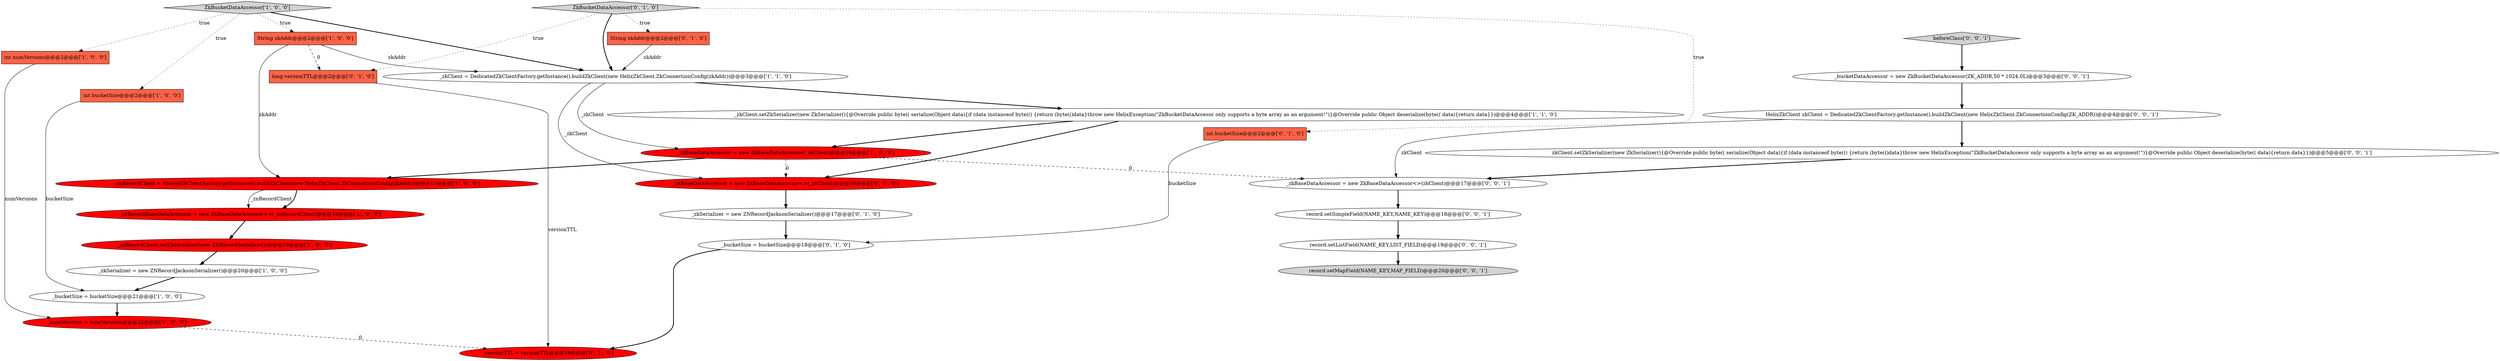 digraph {
19 [style = filled, label = "long versionTTL@@@2@@@['0', '1', '0']", fillcolor = tomato, shape = box image = "AAA1AAABBB2BBB"];
5 [style = filled, label = "int bucketSize@@@2@@@['1', '0', '0']", fillcolor = tomato, shape = box image = "AAA0AAABBB1BBB"];
1 [style = filled, label = "_znRecordClient.setZkSerializer(new ZNRecordSerializer())@@@19@@@['1', '0', '0']", fillcolor = red, shape = ellipse image = "AAA1AAABBB1BBB"];
8 [style = filled, label = "_zkSerializer = new ZNRecordJacksonSerializer()@@@20@@@['1', '0', '0']", fillcolor = white, shape = ellipse image = "AAA0AAABBB1BBB"];
22 [style = filled, label = "HelixZkClient zkClient = DedicatedZkClientFactory.getInstance().buildZkClient(new HelixZkClient.ZkConnectionConfig(ZK_ADDR))@@@4@@@['0', '0', '1']", fillcolor = white, shape = ellipse image = "AAA0AAABBB3BBB"];
4 [style = filled, label = "_zkClient.setZkSerializer(new ZkSerializer(){@Override public byte(( serialize(Object data){if (data instanceof byte(() {return (byte(()data}throw new HelixException(\"ZkBucketDataAccesor only supports a byte array as an argument!\")}@Override public Object deserialize(byte(( data){return data}})@@@4@@@['1', '1', '0']", fillcolor = white, shape = ellipse image = "AAA0AAABBB1BBB"];
16 [style = filled, label = "String zkAddr@@@2@@@['0', '1', '0']", fillcolor = tomato, shape = box image = "AAA0AAABBB2BBB"];
23 [style = filled, label = "beforeClass['0', '0', '1']", fillcolor = lightgray, shape = diamond image = "AAA0AAABBB3BBB"];
3 [style = filled, label = "_znRecordBaseDataAccessor = new ZkBaseDataAccessor<>(_znRecordClient)@@@18@@@['1', '0', '0']", fillcolor = red, shape = ellipse image = "AAA1AAABBB1BBB"];
27 [style = filled, label = "_bucketDataAccessor = new ZkBucketDataAccessor(ZK_ADDR,50 * 1024,0L)@@@3@@@['0', '0', '1']", fillcolor = white, shape = ellipse image = "AAA0AAABBB3BBB"];
0 [style = filled, label = "_zkBaseDataAccessor = new ZkBaseDataAccessor(_zkClient)@@@16@@@['1', '0', '0']", fillcolor = red, shape = ellipse image = "AAA1AAABBB1BBB"];
12 [style = filled, label = "ZkBucketDataAccessor['1', '0', '0']", fillcolor = lightgray, shape = diamond image = "AAA0AAABBB1BBB"];
6 [style = filled, label = "int numVersions@@@2@@@['1', '0', '0']", fillcolor = tomato, shape = box image = "AAA0AAABBB1BBB"];
10 [style = filled, label = "String zkAddr@@@2@@@['1', '0', '0']", fillcolor = tomato, shape = box image = "AAA1AAABBB1BBB"];
11 [style = filled, label = "_numVersions = numVersions@@@22@@@['1', '0', '0']", fillcolor = red, shape = ellipse image = "AAA1AAABBB1BBB"];
17 [style = filled, label = "_bucketSize = bucketSize@@@18@@@['0', '1', '0']", fillcolor = white, shape = ellipse image = "AAA0AAABBB2BBB"];
21 [style = filled, label = "record.setListField(NAME_KEY,LIST_FIELD)@@@19@@@['0', '0', '1']", fillcolor = white, shape = ellipse image = "AAA0AAABBB3BBB"];
28 [style = filled, label = "record.setMapField(NAME_KEY,MAP_FIELD)@@@20@@@['0', '0', '1']", fillcolor = lightgray, shape = ellipse image = "AAA0AAABBB3BBB"];
13 [style = filled, label = "int bucketSize@@@2@@@['0', '1', '0']", fillcolor = tomato, shape = box image = "AAA0AAABBB2BBB"];
24 [style = filled, label = "zkClient.setZkSerializer(new ZkSerializer(){@Override public byte(( serialize(Object data){if (data instanceof byte(() {return (byte(()data}throw new HelixException(\"ZkBucketDataAccesor only supports a byte array as an argument!\")}@Override public Object deserialize(byte(( data){return data}})@@@5@@@['0', '0', '1']", fillcolor = white, shape = ellipse image = "AAA0AAABBB3BBB"];
15 [style = filled, label = "_versionTTL = versionTTL@@@19@@@['0', '1', '0']", fillcolor = red, shape = ellipse image = "AAA1AAABBB2BBB"];
14 [style = filled, label = "_zkSerializer = new ZNRecordJacksonSerializer()@@@17@@@['0', '1', '0']", fillcolor = white, shape = ellipse image = "AAA0AAABBB2BBB"];
2 [style = filled, label = "_zkClient = DedicatedZkClientFactory.getInstance().buildZkClient(new HelixZkClient.ZkConnectionConfig(zkAddr))@@@3@@@['1', '1', '0']", fillcolor = white, shape = ellipse image = "AAA0AAABBB1BBB"];
20 [style = filled, label = "_zkBaseDataAccessor = new ZkBaseDataAccessor<>(_zkClient)@@@16@@@['0', '1', '0']", fillcolor = red, shape = ellipse image = "AAA1AAABBB2BBB"];
9 [style = filled, label = "_bucketSize = bucketSize@@@21@@@['1', '0', '0']", fillcolor = white, shape = ellipse image = "AAA0AAABBB1BBB"];
7 [style = filled, label = "_znRecordClient = SharedZkClientFactory.getInstance().buildZkClient(new HelixZkClient.ZkConnectionConfig(zkAddr))@@@17@@@['1', '0', '0']", fillcolor = red, shape = ellipse image = "AAA1AAABBB1BBB"];
26 [style = filled, label = "record.setSimpleField(NAME_KEY,NAME_KEY)@@@18@@@['0', '0', '1']", fillcolor = white, shape = ellipse image = "AAA0AAABBB3BBB"];
18 [style = filled, label = "ZkBucketDataAccessor['0', '1', '0']", fillcolor = lightgray, shape = diamond image = "AAA0AAABBB2BBB"];
25 [style = filled, label = "_zkBaseDataAccessor = new ZkBaseDataAccessor<>(zkClient)@@@17@@@['0', '0', '1']", fillcolor = white, shape = ellipse image = "AAA0AAABBB3BBB"];
1->8 [style = bold, label=""];
2->20 [style = solid, label="_zkClient"];
9->11 [style = bold, label=""];
3->1 [style = bold, label=""];
23->27 [style = bold, label=""];
18->16 [style = dotted, label="true"];
7->3 [style = solid, label="_znRecordClient"];
11->15 [style = dashed, label="0"];
16->2 [style = solid, label="zkAddr"];
10->19 [style = dashed, label="0"];
6->11 [style = solid, label="numVersions"];
18->19 [style = dotted, label="true"];
14->17 [style = bold, label=""];
20->14 [style = bold, label=""];
18->2 [style = bold, label=""];
0->20 [style = dashed, label="0"];
2->4 [style = bold, label=""];
27->22 [style = bold, label=""];
7->3 [style = bold, label=""];
13->17 [style = solid, label="bucketSize"];
4->0 [style = bold, label=""];
21->28 [style = bold, label=""];
0->7 [style = bold, label=""];
26->21 [style = bold, label=""];
22->25 [style = solid, label="zkClient"];
12->2 [style = bold, label=""];
0->25 [style = dashed, label="0"];
12->10 [style = dotted, label="true"];
12->5 [style = dotted, label="true"];
12->6 [style = dotted, label="true"];
10->2 [style = solid, label="zkAddr"];
24->25 [style = bold, label=""];
25->26 [style = bold, label=""];
19->15 [style = solid, label="versionTTL"];
4->20 [style = bold, label=""];
8->9 [style = bold, label=""];
17->15 [style = bold, label=""];
22->24 [style = bold, label=""];
10->7 [style = solid, label="zkAddr"];
5->9 [style = solid, label="bucketSize"];
2->0 [style = solid, label="_zkClient"];
18->13 [style = dotted, label="true"];
}
